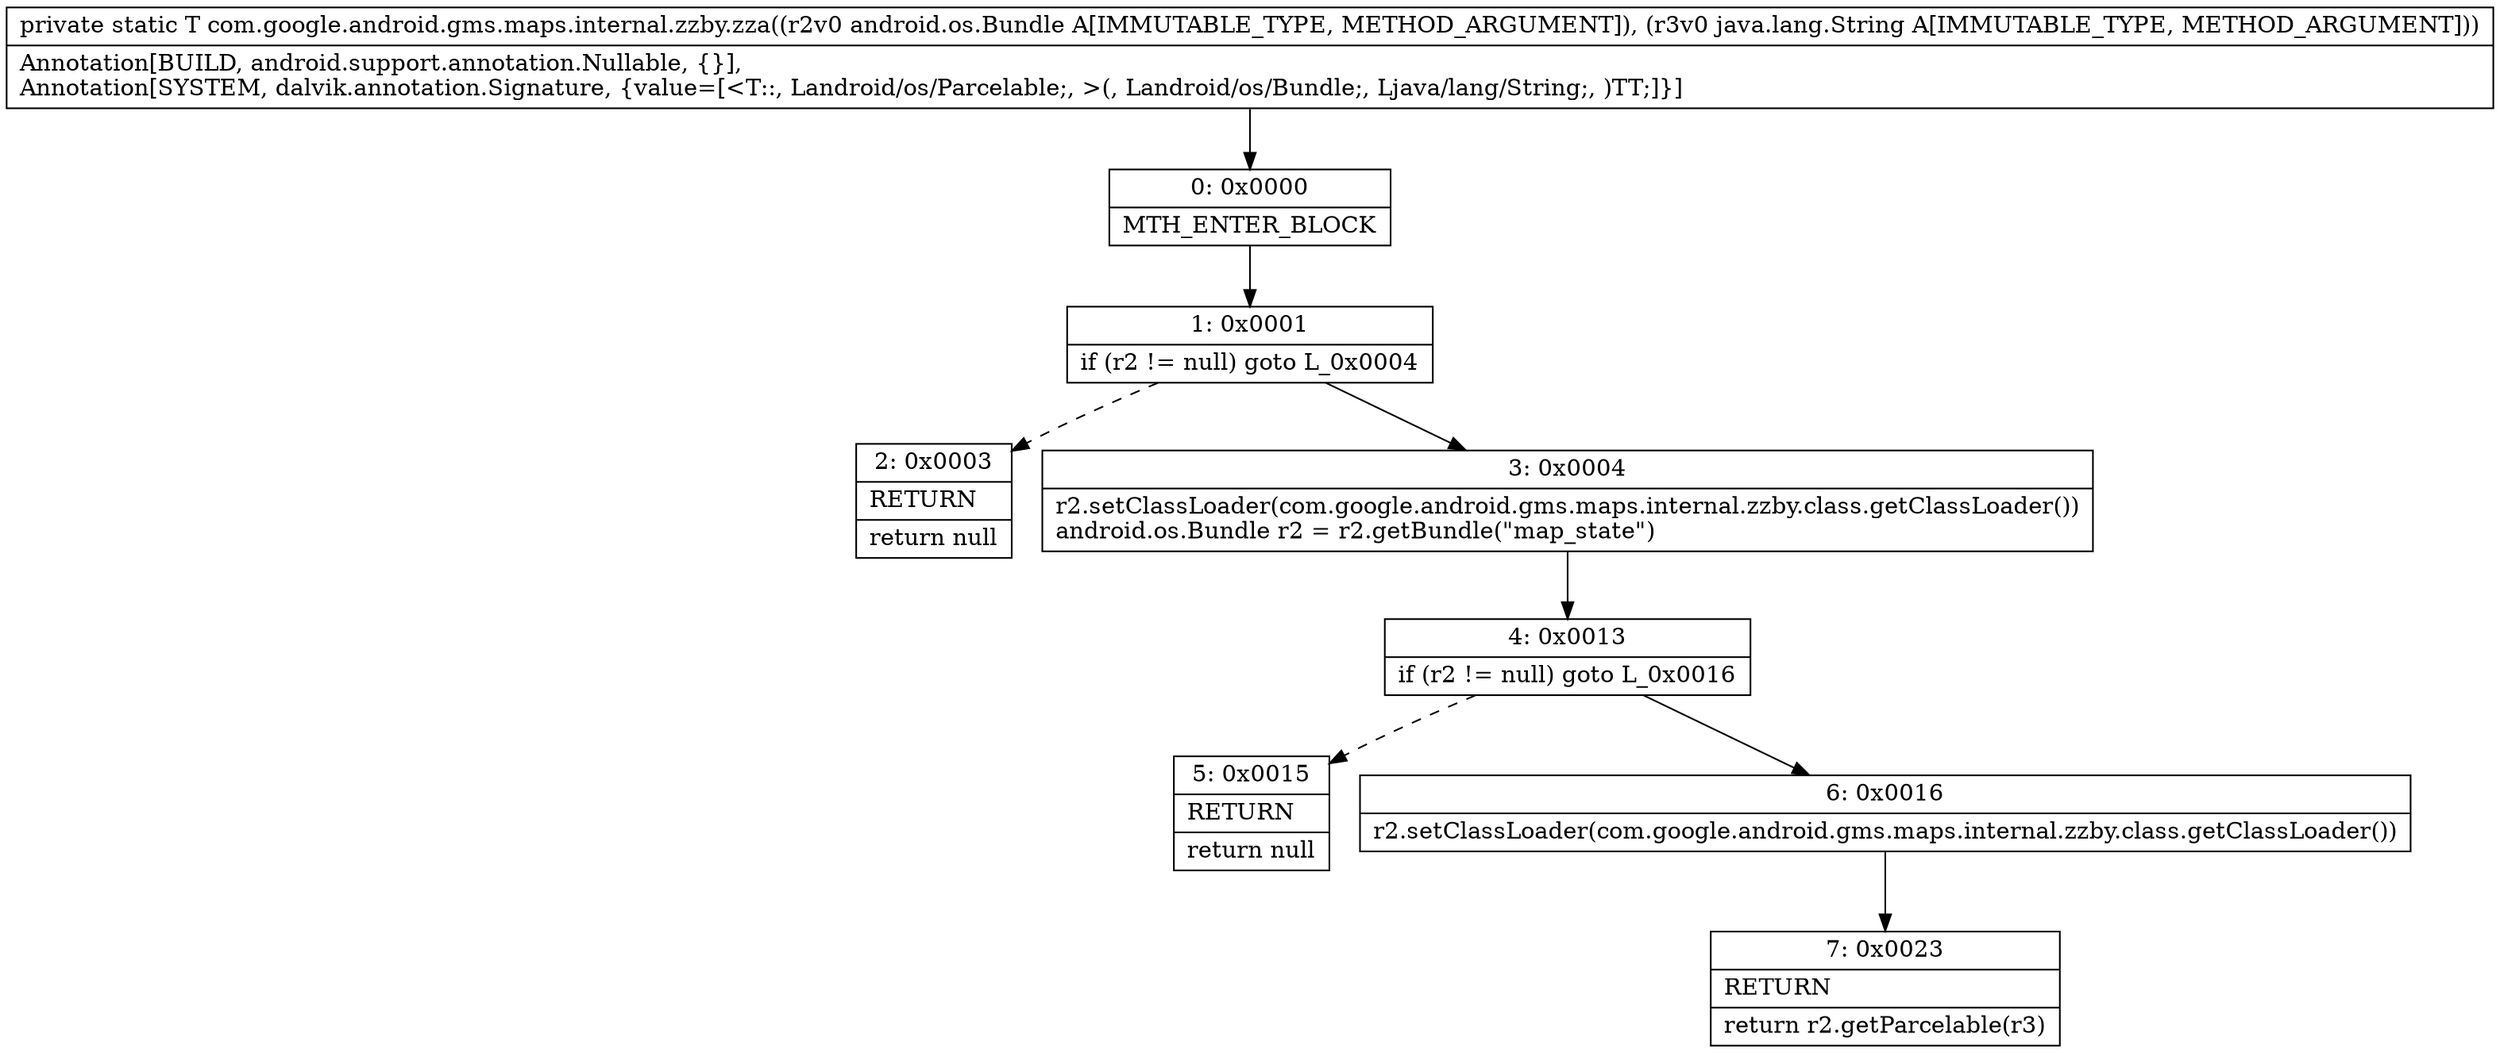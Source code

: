 digraph "CFG forcom.google.android.gms.maps.internal.zzby.zza(Landroid\/os\/Bundle;Ljava\/lang\/String;)Landroid\/os\/Parcelable;" {
Node_0 [shape=record,label="{0\:\ 0x0000|MTH_ENTER_BLOCK\l}"];
Node_1 [shape=record,label="{1\:\ 0x0001|if (r2 != null) goto L_0x0004\l}"];
Node_2 [shape=record,label="{2\:\ 0x0003|RETURN\l|return null\l}"];
Node_3 [shape=record,label="{3\:\ 0x0004|r2.setClassLoader(com.google.android.gms.maps.internal.zzby.class.getClassLoader())\landroid.os.Bundle r2 = r2.getBundle(\"map_state\")\l}"];
Node_4 [shape=record,label="{4\:\ 0x0013|if (r2 != null) goto L_0x0016\l}"];
Node_5 [shape=record,label="{5\:\ 0x0015|RETURN\l|return null\l}"];
Node_6 [shape=record,label="{6\:\ 0x0016|r2.setClassLoader(com.google.android.gms.maps.internal.zzby.class.getClassLoader())\l}"];
Node_7 [shape=record,label="{7\:\ 0x0023|RETURN\l|return r2.getParcelable(r3)\l}"];
MethodNode[shape=record,label="{private static T com.google.android.gms.maps.internal.zzby.zza((r2v0 android.os.Bundle A[IMMUTABLE_TYPE, METHOD_ARGUMENT]), (r3v0 java.lang.String A[IMMUTABLE_TYPE, METHOD_ARGUMENT]))  | Annotation[BUILD, android.support.annotation.Nullable, \{\}], \lAnnotation[SYSTEM, dalvik.annotation.Signature, \{value=[\<T::, Landroid\/os\/Parcelable;, \>(, Landroid\/os\/Bundle;, Ljava\/lang\/String;, )TT;]\}]\l}"];
MethodNode -> Node_0;
Node_0 -> Node_1;
Node_1 -> Node_2[style=dashed];
Node_1 -> Node_3;
Node_3 -> Node_4;
Node_4 -> Node_5[style=dashed];
Node_4 -> Node_6;
Node_6 -> Node_7;
}

